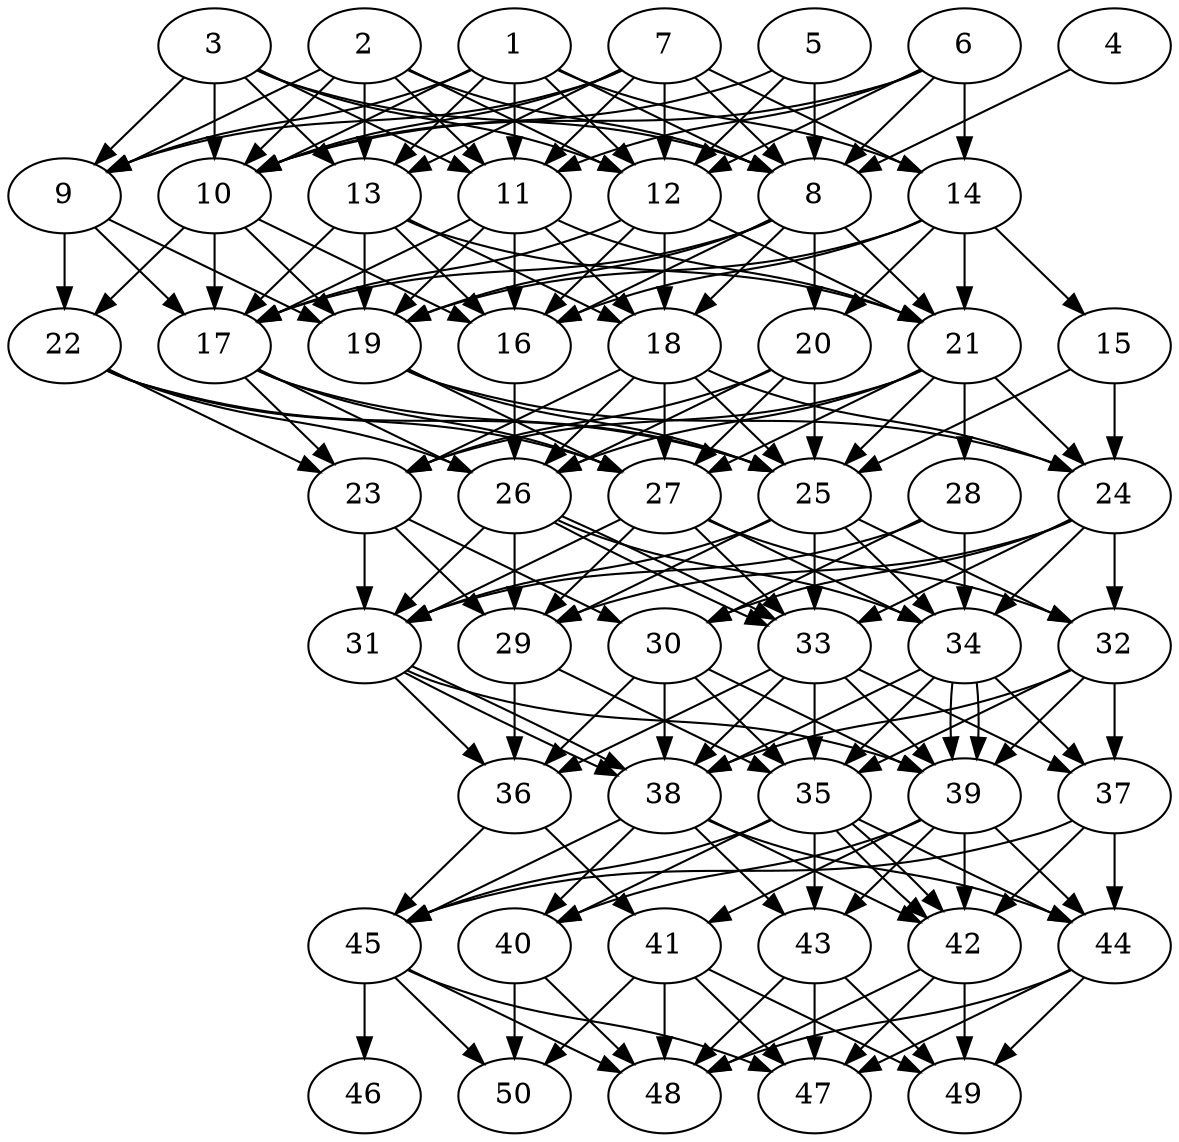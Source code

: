 // DAG automatically generated by daggen at Thu Oct  3 14:07:57 2019
// ./daggen --dot -n 50 --ccr 0.4 --fat 0.5 --regular 0.7 --density 0.9 --mindata 5242880 --maxdata 52428800 
digraph G {
  1 [size="120401920", alpha="0.18", expect_size="48160768"] 
  1 -> 8 [size ="48160768"]
  1 -> 9 [size ="48160768"]
  1 -> 10 [size ="48160768"]
  1 -> 11 [size ="48160768"]
  1 -> 12 [size ="48160768"]
  1 -> 13 [size ="48160768"]
  1 -> 14 [size ="48160768"]
  2 [size="73704960", alpha="0.18", expect_size="29481984"] 
  2 -> 8 [size ="29481984"]
  2 -> 9 [size ="29481984"]
  2 -> 10 [size ="29481984"]
  2 -> 11 [size ="29481984"]
  2 -> 12 [size ="29481984"]
  2 -> 13 [size ="29481984"]
  3 [size="72015360", alpha="0.06", expect_size="28806144"] 
  3 -> 8 [size ="28806144"]
  3 -> 9 [size ="28806144"]
  3 -> 10 [size ="28806144"]
  3 -> 11 [size ="28806144"]
  3 -> 12 [size ="28806144"]
  3 -> 13 [size ="28806144"]
  4 [size="83374080", alpha="0.08", expect_size="33349632"] 
  4 -> 8 [size ="33349632"]
  5 [size="48448000", alpha="0.14", expect_size="19379200"] 
  5 -> 8 [size ="19379200"]
  5 -> 10 [size ="19379200"]
  5 -> 12 [size ="19379200"]
  6 [size="22707200", alpha="0.02", expect_size="9082880"] 
  6 -> 8 [size ="9082880"]
  6 -> 10 [size ="9082880"]
  6 -> 11 [size ="9082880"]
  6 -> 12 [size ="9082880"]
  6 -> 14 [size ="9082880"]
  7 [size="21934080", alpha="0.20", expect_size="8773632"] 
  7 -> 8 [size ="8773632"]
  7 -> 9 [size ="8773632"]
  7 -> 10 [size ="8773632"]
  7 -> 11 [size ="8773632"]
  7 -> 12 [size ="8773632"]
  7 -> 13 [size ="8773632"]
  7 -> 14 [size ="8773632"]
  8 [size="76651520", alpha="0.13", expect_size="30660608"] 
  8 -> 16 [size ="30660608"]
  8 -> 17 [size ="30660608"]
  8 -> 18 [size ="30660608"]
  8 -> 19 [size ="30660608"]
  8 -> 20 [size ="30660608"]
  8 -> 21 [size ="30660608"]
  9 [size="20569600", alpha="0.00", expect_size="8227840"] 
  9 -> 17 [size ="8227840"]
  9 -> 19 [size ="8227840"]
  9 -> 22 [size ="8227840"]
  10 [size="73868800", alpha="0.05", expect_size="29547520"] 
  10 -> 16 [size ="29547520"]
  10 -> 17 [size ="29547520"]
  10 -> 19 [size ="29547520"]
  10 -> 22 [size ="29547520"]
  11 [size="24069120", alpha="0.10", expect_size="9627648"] 
  11 -> 16 [size ="9627648"]
  11 -> 17 [size ="9627648"]
  11 -> 18 [size ="9627648"]
  11 -> 19 [size ="9627648"]
  11 -> 21 [size ="9627648"]
  12 [size="129479680", alpha="0.05", expect_size="51791872"] 
  12 -> 16 [size ="51791872"]
  12 -> 17 [size ="51791872"]
  12 -> 18 [size ="51791872"]
  12 -> 21 [size ="51791872"]
  13 [size="114762240", alpha="0.16", expect_size="45904896"] 
  13 -> 16 [size ="45904896"]
  13 -> 17 [size ="45904896"]
  13 -> 18 [size ="45904896"]
  13 -> 19 [size ="45904896"]
  13 -> 21 [size ="45904896"]
  14 [size="33753600", alpha="0.06", expect_size="13501440"] 
  14 -> 15 [size ="13501440"]
  14 -> 16 [size ="13501440"]
  14 -> 19 [size ="13501440"]
  14 -> 20 [size ="13501440"]
  14 -> 21 [size ="13501440"]
  15 [size="81605120", alpha="0.01", expect_size="32642048"] 
  15 -> 24 [size ="32642048"]
  15 -> 25 [size ="32642048"]
  16 [size="44328960", alpha="0.11", expect_size="17731584"] 
  16 -> 26 [size ="17731584"]
  17 [size="58129920", alpha="0.04", expect_size="23251968"] 
  17 -> 23 [size ="23251968"]
  17 -> 25 [size ="23251968"]
  17 -> 26 [size ="23251968"]
  17 -> 27 [size ="23251968"]
  18 [size="55441920", alpha="0.15", expect_size="22176768"] 
  18 -> 23 [size ="22176768"]
  18 -> 24 [size ="22176768"]
  18 -> 25 [size ="22176768"]
  18 -> 26 [size ="22176768"]
  18 -> 27 [size ="22176768"]
  19 [size="129625600", alpha="0.05", expect_size="51850240"] 
  19 -> 24 [size ="51850240"]
  19 -> 25 [size ="51850240"]
  19 -> 27 [size ="51850240"]
  20 [size="130342400", alpha="0.01", expect_size="52136960"] 
  20 -> 23 [size ="52136960"]
  20 -> 25 [size ="52136960"]
  20 -> 26 [size ="52136960"]
  20 -> 27 [size ="52136960"]
  21 [size="44149760", alpha="0.15", expect_size="17659904"] 
  21 -> 23 [size ="17659904"]
  21 -> 24 [size ="17659904"]
  21 -> 25 [size ="17659904"]
  21 -> 26 [size ="17659904"]
  21 -> 27 [size ="17659904"]
  21 -> 28 [size ="17659904"]
  22 [size="100689920", alpha="0.19", expect_size="40275968"] 
  22 -> 23 [size ="40275968"]
  22 -> 25 [size ="40275968"]
  22 -> 26 [size ="40275968"]
  22 -> 27 [size ="40275968"]
  23 [size="127953920", alpha="0.13", expect_size="51181568"] 
  23 -> 29 [size ="51181568"]
  23 -> 30 [size ="51181568"]
  23 -> 31 [size ="51181568"]
  24 [size="104299520", alpha="0.19", expect_size="41719808"] 
  24 -> 29 [size ="41719808"]
  24 -> 30 [size ="41719808"]
  24 -> 32 [size ="41719808"]
  24 -> 33 [size ="41719808"]
  24 -> 34 [size ="41719808"]
  25 [size="22668800", alpha="0.11", expect_size="9067520"] 
  25 -> 29 [size ="9067520"]
  25 -> 31 [size ="9067520"]
  25 -> 32 [size ="9067520"]
  25 -> 33 [size ="9067520"]
  25 -> 34 [size ="9067520"]
  26 [size="31022080", alpha="0.05", expect_size="12408832"] 
  26 -> 29 [size ="12408832"]
  26 -> 31 [size ="12408832"]
  26 -> 33 [size ="12408832"]
  26 -> 33 [size ="12408832"]
  26 -> 34 [size ="12408832"]
  27 [size="93432320", alpha="0.00", expect_size="37372928"] 
  27 -> 29 [size ="37372928"]
  27 -> 31 [size ="37372928"]
  27 -> 32 [size ="37372928"]
  27 -> 33 [size ="37372928"]
  27 -> 34 [size ="37372928"]
  28 [size="114114560", alpha="0.06", expect_size="45645824"] 
  28 -> 30 [size ="45645824"]
  28 -> 31 [size ="45645824"]
  28 -> 34 [size ="45645824"]
  29 [size="83087360", alpha="0.14", expect_size="33234944"] 
  29 -> 35 [size ="33234944"]
  29 -> 36 [size ="33234944"]
  30 [size="114301440", alpha="0.11", expect_size="45720576"] 
  30 -> 35 [size ="45720576"]
  30 -> 36 [size ="45720576"]
  30 -> 38 [size ="45720576"]
  30 -> 39 [size ="45720576"]
  31 [size="120279040", alpha="0.11", expect_size="48111616"] 
  31 -> 36 [size ="48111616"]
  31 -> 38 [size ="48111616"]
  31 -> 38 [size ="48111616"]
  31 -> 39 [size ="48111616"]
  32 [size="90355200", alpha="0.10", expect_size="36142080"] 
  32 -> 35 [size ="36142080"]
  32 -> 37 [size ="36142080"]
  32 -> 38 [size ="36142080"]
  32 -> 39 [size ="36142080"]
  33 [size="85127680", alpha="0.06", expect_size="34051072"] 
  33 -> 35 [size ="34051072"]
  33 -> 36 [size ="34051072"]
  33 -> 37 [size ="34051072"]
  33 -> 38 [size ="34051072"]
  33 -> 39 [size ="34051072"]
  34 [size="45542400", alpha="0.06", expect_size="18216960"] 
  34 -> 35 [size ="18216960"]
  34 -> 37 [size ="18216960"]
  34 -> 38 [size ="18216960"]
  34 -> 39 [size ="18216960"]
  34 -> 39 [size ="18216960"]
  35 [size="41863680", alpha="0.17", expect_size="16745472"] 
  35 -> 40 [size ="16745472"]
  35 -> 42 [size ="16745472"]
  35 -> 42 [size ="16745472"]
  35 -> 43 [size ="16745472"]
  35 -> 44 [size ="16745472"]
  35 -> 45 [size ="16745472"]
  36 [size="109440000", alpha="0.14", expect_size="43776000"] 
  36 -> 41 [size ="43776000"]
  36 -> 45 [size ="43776000"]
  37 [size="21939200", alpha="0.19", expect_size="8775680"] 
  37 -> 42 [size ="8775680"]
  37 -> 44 [size ="8775680"]
  37 -> 45 [size ="8775680"]
  38 [size="24117760", alpha="0.10", expect_size="9647104"] 
  38 -> 40 [size ="9647104"]
  38 -> 42 [size ="9647104"]
  38 -> 43 [size ="9647104"]
  38 -> 44 [size ="9647104"]
  38 -> 45 [size ="9647104"]
  39 [size="61555200", alpha="0.02", expect_size="24622080"] 
  39 -> 40 [size ="24622080"]
  39 -> 41 [size ="24622080"]
  39 -> 42 [size ="24622080"]
  39 -> 43 [size ="24622080"]
  39 -> 44 [size ="24622080"]
  40 [size="23754240", alpha="0.13", expect_size="9501696"] 
  40 -> 48 [size ="9501696"]
  40 -> 50 [size ="9501696"]
  41 [size="89441280", alpha="0.09", expect_size="35776512"] 
  41 -> 47 [size ="35776512"]
  41 -> 48 [size ="35776512"]
  41 -> 49 [size ="35776512"]
  41 -> 50 [size ="35776512"]
  42 [size="33648640", alpha="0.01", expect_size="13459456"] 
  42 -> 47 [size ="13459456"]
  42 -> 48 [size ="13459456"]
  42 -> 49 [size ="13459456"]
  43 [size="90713600", alpha="0.11", expect_size="36285440"] 
  43 -> 47 [size ="36285440"]
  43 -> 48 [size ="36285440"]
  43 -> 49 [size ="36285440"]
  44 [size="126366720", alpha="0.18", expect_size="50546688"] 
  44 -> 47 [size ="50546688"]
  44 -> 48 [size ="50546688"]
  44 -> 49 [size ="50546688"]
  45 [size="43287040", alpha="0.06", expect_size="17314816"] 
  45 -> 46 [size ="17314816"]
  45 -> 47 [size ="17314816"]
  45 -> 48 [size ="17314816"]
  45 -> 50 [size ="17314816"]
  46 [size="27939840", alpha="0.16", expect_size="11175936"] 
  47 [size="111549440", alpha="0.01", expect_size="44619776"] 
  48 [size="103211520", alpha="0.03", expect_size="41284608"] 
  49 [size="45258240", alpha="0.16", expect_size="18103296"] 
  50 [size="54210560", alpha="0.07", expect_size="21684224"] 
}
